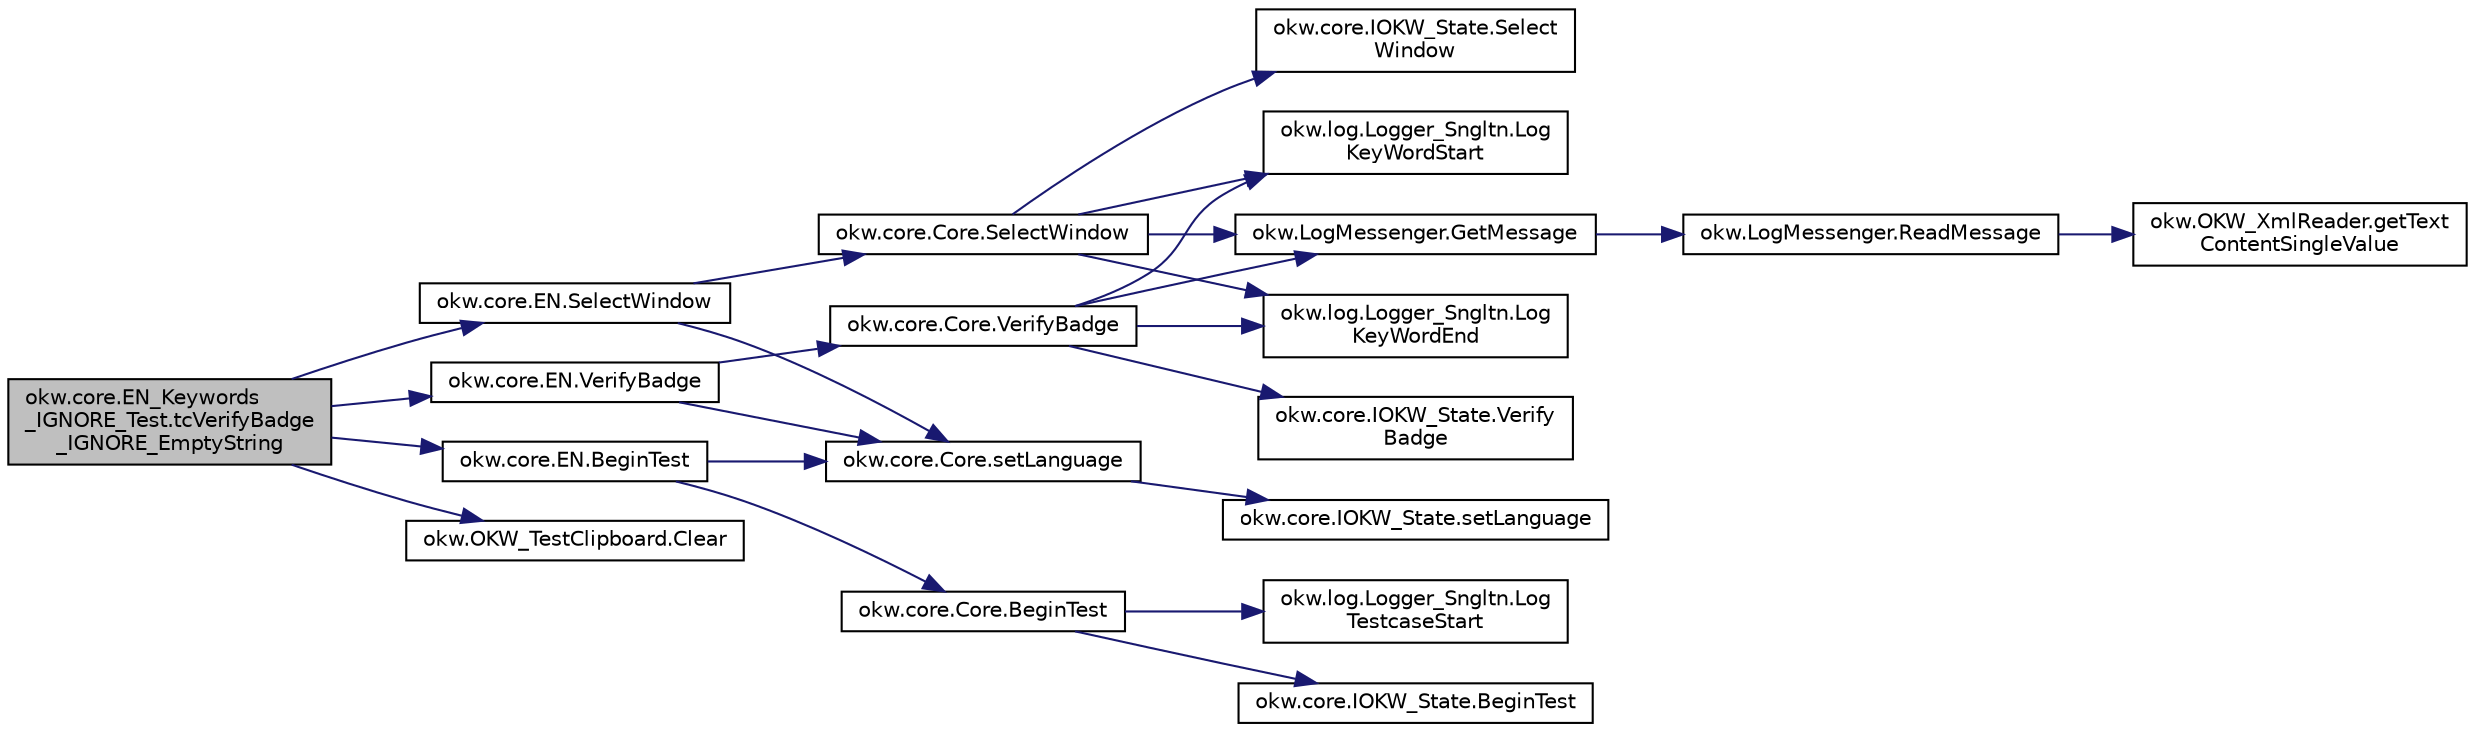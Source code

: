 digraph "okw.core.EN_Keywords_IGNORE_Test.tcVerifyBadge_IGNORE_EmptyString"
{
 // INTERACTIVE_SVG=YES
 // LATEX_PDF_SIZE
  edge [fontname="Helvetica",fontsize="10",labelfontname="Helvetica",labelfontsize="10"];
  node [fontname="Helvetica",fontsize="10",shape=record];
  rankdir="LR";
  Node514 [label="okw.core.EN_Keywords\l_IGNORE_Test.tcVerifyBadge\l_IGNORE_EmptyString",height=0.2,width=0.4,color="black", fillcolor="grey75", style="filled", fontcolor="black",tooltip="Prüft ob das Schlüsselwort VerifyLabel( FN, \"\" ) nicht ausgeführt wird."];
  Node514 -> Node515 [color="midnightblue",fontsize="10",style="solid",fontname="Helvetica"];
  Node515 [label="okw.core.EN.BeginTest",height=0.2,width=0.4,color="black", fillcolor="white", style="filled",URL="$classokw_1_1core_1_1_e_n.html#aef613b0a3e6bb8a9623984db145cae69",tooltip="Markiert den Anfang eines neuen Testfalls."];
  Node515 -> Node516 [color="midnightblue",fontsize="10",style="solid",fontname="Helvetica"];
  Node516 [label="okw.core.Core.setLanguage",height=0.2,width=0.4,color="black", fillcolor="white", style="filled",URL="$classokw_1_1core_1_1_core.html#ab4e0f723d27cb11c944ec4c82c426100",tooltip="Setzt die Sprache auf den gegebenen wert Language."];
  Node516 -> Node517 [color="midnightblue",fontsize="10",style="solid",fontname="Helvetica"];
  Node517 [label="okw.core.IOKW_State.setLanguage",height=0.2,width=0.4,color="black", fillcolor="white", style="filled",URL="$interfaceokw_1_1core_1_1_i_o_k_w___state.html#a866baa0bde08a47418f54d63bdb56097",tooltip="Interne Methode zum setzen der Sprache für die sprachabhängigen Ausgaben der Dokumentation (Log)."];
  Node515 -> Node518 [color="midnightblue",fontsize="10",style="solid",fontname="Helvetica"];
  Node518 [label="okw.core.Core.BeginTest",height=0.2,width=0.4,color="black", fillcolor="white", style="filled",URL="$classokw_1_1core_1_1_core.html#acfefe92468c9eb9e951846372726c4d8",tooltip="Markiert den Anfang eines neuen Testfalls."];
  Node518 -> Node519 [color="midnightblue",fontsize="10",style="solid",fontname="Helvetica"];
  Node519 [label="okw.log.Logger_Sngltn.Log\lTestcaseStart",height=0.2,width=0.4,color="black", fillcolor="white", style="filled",URL="$classokw_1_1log_1_1_logger___sngltn.html#a60f4ad59db847ae61df928f9920f3deb",tooltip="Ausgabe des Testfalls."];
  Node518 -> Node520 [color="midnightblue",fontsize="10",style="solid",fontname="Helvetica"];
  Node520 [label="okw.core.IOKW_State.BeginTest",height=0.2,width=0.4,color="black", fillcolor="white", style="filled",URL="$interfaceokw_1_1core_1_1_i_o_k_w___state.html#ae5480ddb1fc37eade5d899d335bc4b13",tooltip="Markiert den Anfang eines neuen Testfalls."];
  Node514 -> Node521 [color="midnightblue",fontsize="10",style="solid",fontname="Helvetica"];
  Node521 [label="okw.core.EN.SelectWindow",height=0.2,width=0.4,color="black", fillcolor="white", style="filled",URL="$classokw_1_1core_1_1_e_n.html#a2b61c2b39a9cfdbdfd25fe0e3d43785b",tooltip="Setzt den Kontext auf das gegebene Fenster."];
  Node521 -> Node516 [color="midnightblue",fontsize="10",style="solid",fontname="Helvetica"];
  Node521 -> Node522 [color="midnightblue",fontsize="10",style="solid",fontname="Helvetica"];
  Node522 [label="okw.core.Core.SelectWindow",height=0.2,width=0.4,color="black", fillcolor="white", style="filled",URL="$classokw_1_1core_1_1_core.html#a6a68660eb5e34965522896e2a5c48314",tooltip="Setzt den Kontext auf das gegebene Fenster."];
  Node522 -> Node523 [color="midnightblue",fontsize="10",style="solid",fontname="Helvetica"];
  Node523 [label="okw.log.Logger_Sngltn.Log\lKeyWordStart",height=0.2,width=0.4,color="black", fillcolor="white", style="filled",URL="$classokw_1_1log_1_1_logger___sngltn.html#a70ec25e200e00ecefc544e8fd371d2ef",tooltip="Ausgabe eines Schlüsselwortes."];
  Node522 -> Node524 [color="midnightblue",fontsize="10",style="solid",fontname="Helvetica"];
  Node524 [label="okw.LogMessenger.GetMessage",height=0.2,width=0.4,color="black", fillcolor="white", style="filled",URL="$classokw_1_1_log_messenger.html#af225d1f037d47b3b085175c09d78bdd2",tooltip="Holt die Log-Meldung für MethodeNmae/Textkey ohne weitere Parameter."];
  Node524 -> Node525 [color="midnightblue",fontsize="10",style="solid",fontname="Helvetica"];
  Node525 [label="okw.LogMessenger.ReadMessage",height=0.2,width=0.4,color="black", fillcolor="white", style="filled",URL="$classokw_1_1_log_messenger.html#a530cd6ab82ec82a04206a2e976ec06e3",tooltip="Interne Kernfunktion holt die Log-Meldung mit Platzhaltern aus der XML-Datei."];
  Node525 -> Node526 [color="midnightblue",fontsize="10",style="solid",fontname="Helvetica"];
  Node526 [label="okw.OKW_XmlReader.getText\lContentSingleValue",height=0.2,width=0.4,color="black", fillcolor="white", style="filled",URL="$classokw_1_1_o_k_w___xml_reader.html#ab920b5335a2e1429c14cc5f8e79f39eb",tooltip="Lies den TextContent eines Tag."];
  Node522 -> Node527 [color="midnightblue",fontsize="10",style="solid",fontname="Helvetica"];
  Node527 [label="okw.core.IOKW_State.Select\lWindow",height=0.2,width=0.4,color="black", fillcolor="white", style="filled",URL="$interfaceokw_1_1core_1_1_i_o_k_w___state.html#ad4fc9610ed5b1176590a45b55e6ac7f0",tooltip="Setzt den Kontext auf das gegebene Fenster."];
  Node522 -> Node528 [color="midnightblue",fontsize="10",style="solid",fontname="Helvetica"];
  Node528 [label="okw.log.Logger_Sngltn.Log\lKeyWordEnd",height=0.2,width=0.4,color="black", fillcolor="white", style="filled",URL="$classokw_1_1log_1_1_logger___sngltn.html#aa7d2da98631d21644da70c187f03155e",tooltip="LogKeyWordEnd:"];
  Node514 -> Node529 [color="midnightblue",fontsize="10",style="solid",fontname="Helvetica"];
  Node529 [label="okw.OKW_TestClipboard.Clear",height=0.2,width=0.4,color="black", fillcolor="white", style="filled",URL="$classokw_1_1_o_k_w___test_clipboard.html#a3d244f76e3d56d57e9b4b96378f9b293",tooltip="Resets all ClipBoard-Memmber to empty String = \"\" ."];
  Node514 -> Node530 [color="midnightblue",fontsize="10",style="solid",fontname="Helvetica"];
  Node530 [label="okw.core.EN.VerifyBadge",height=0.2,width=0.4,color="black", fillcolor="white", style="filled",URL="$classokw_1_1core_1_1_e_n.html#a3e6f852b199a67adc840960a96a9e6b3",tooltip="Überprüft den Badge des Objektes ."];
  Node530 -> Node516 [color="midnightblue",fontsize="10",style="solid",fontname="Helvetica"];
  Node530 -> Node531 [color="midnightblue",fontsize="10",style="solid",fontname="Helvetica"];
  Node531 [label="okw.core.Core.VerifyBadge",height=0.2,width=0.4,color="black", fillcolor="white", style="filled",URL="$classokw_1_1core_1_1_core.html#a1ef41049d026a423f72c8e59770fd30e",tooltip="Überprüft den Badge des Objektes ."];
  Node531 -> Node523 [color="midnightblue",fontsize="10",style="solid",fontname="Helvetica"];
  Node531 -> Node524 [color="midnightblue",fontsize="10",style="solid",fontname="Helvetica"];
  Node531 -> Node532 [color="midnightblue",fontsize="10",style="solid",fontname="Helvetica"];
  Node532 [label="okw.core.IOKW_State.Verify\lBadge",height=0.2,width=0.4,color="black", fillcolor="white", style="filled",URL="$interfaceokw_1_1core_1_1_i_o_k_w___state.html#aa390f7d42c39bfa86f8a8cb524f969b8",tooltip="Überprüft den Badge des Objektes ."];
  Node531 -> Node528 [color="midnightblue",fontsize="10",style="solid",fontname="Helvetica"];
}
